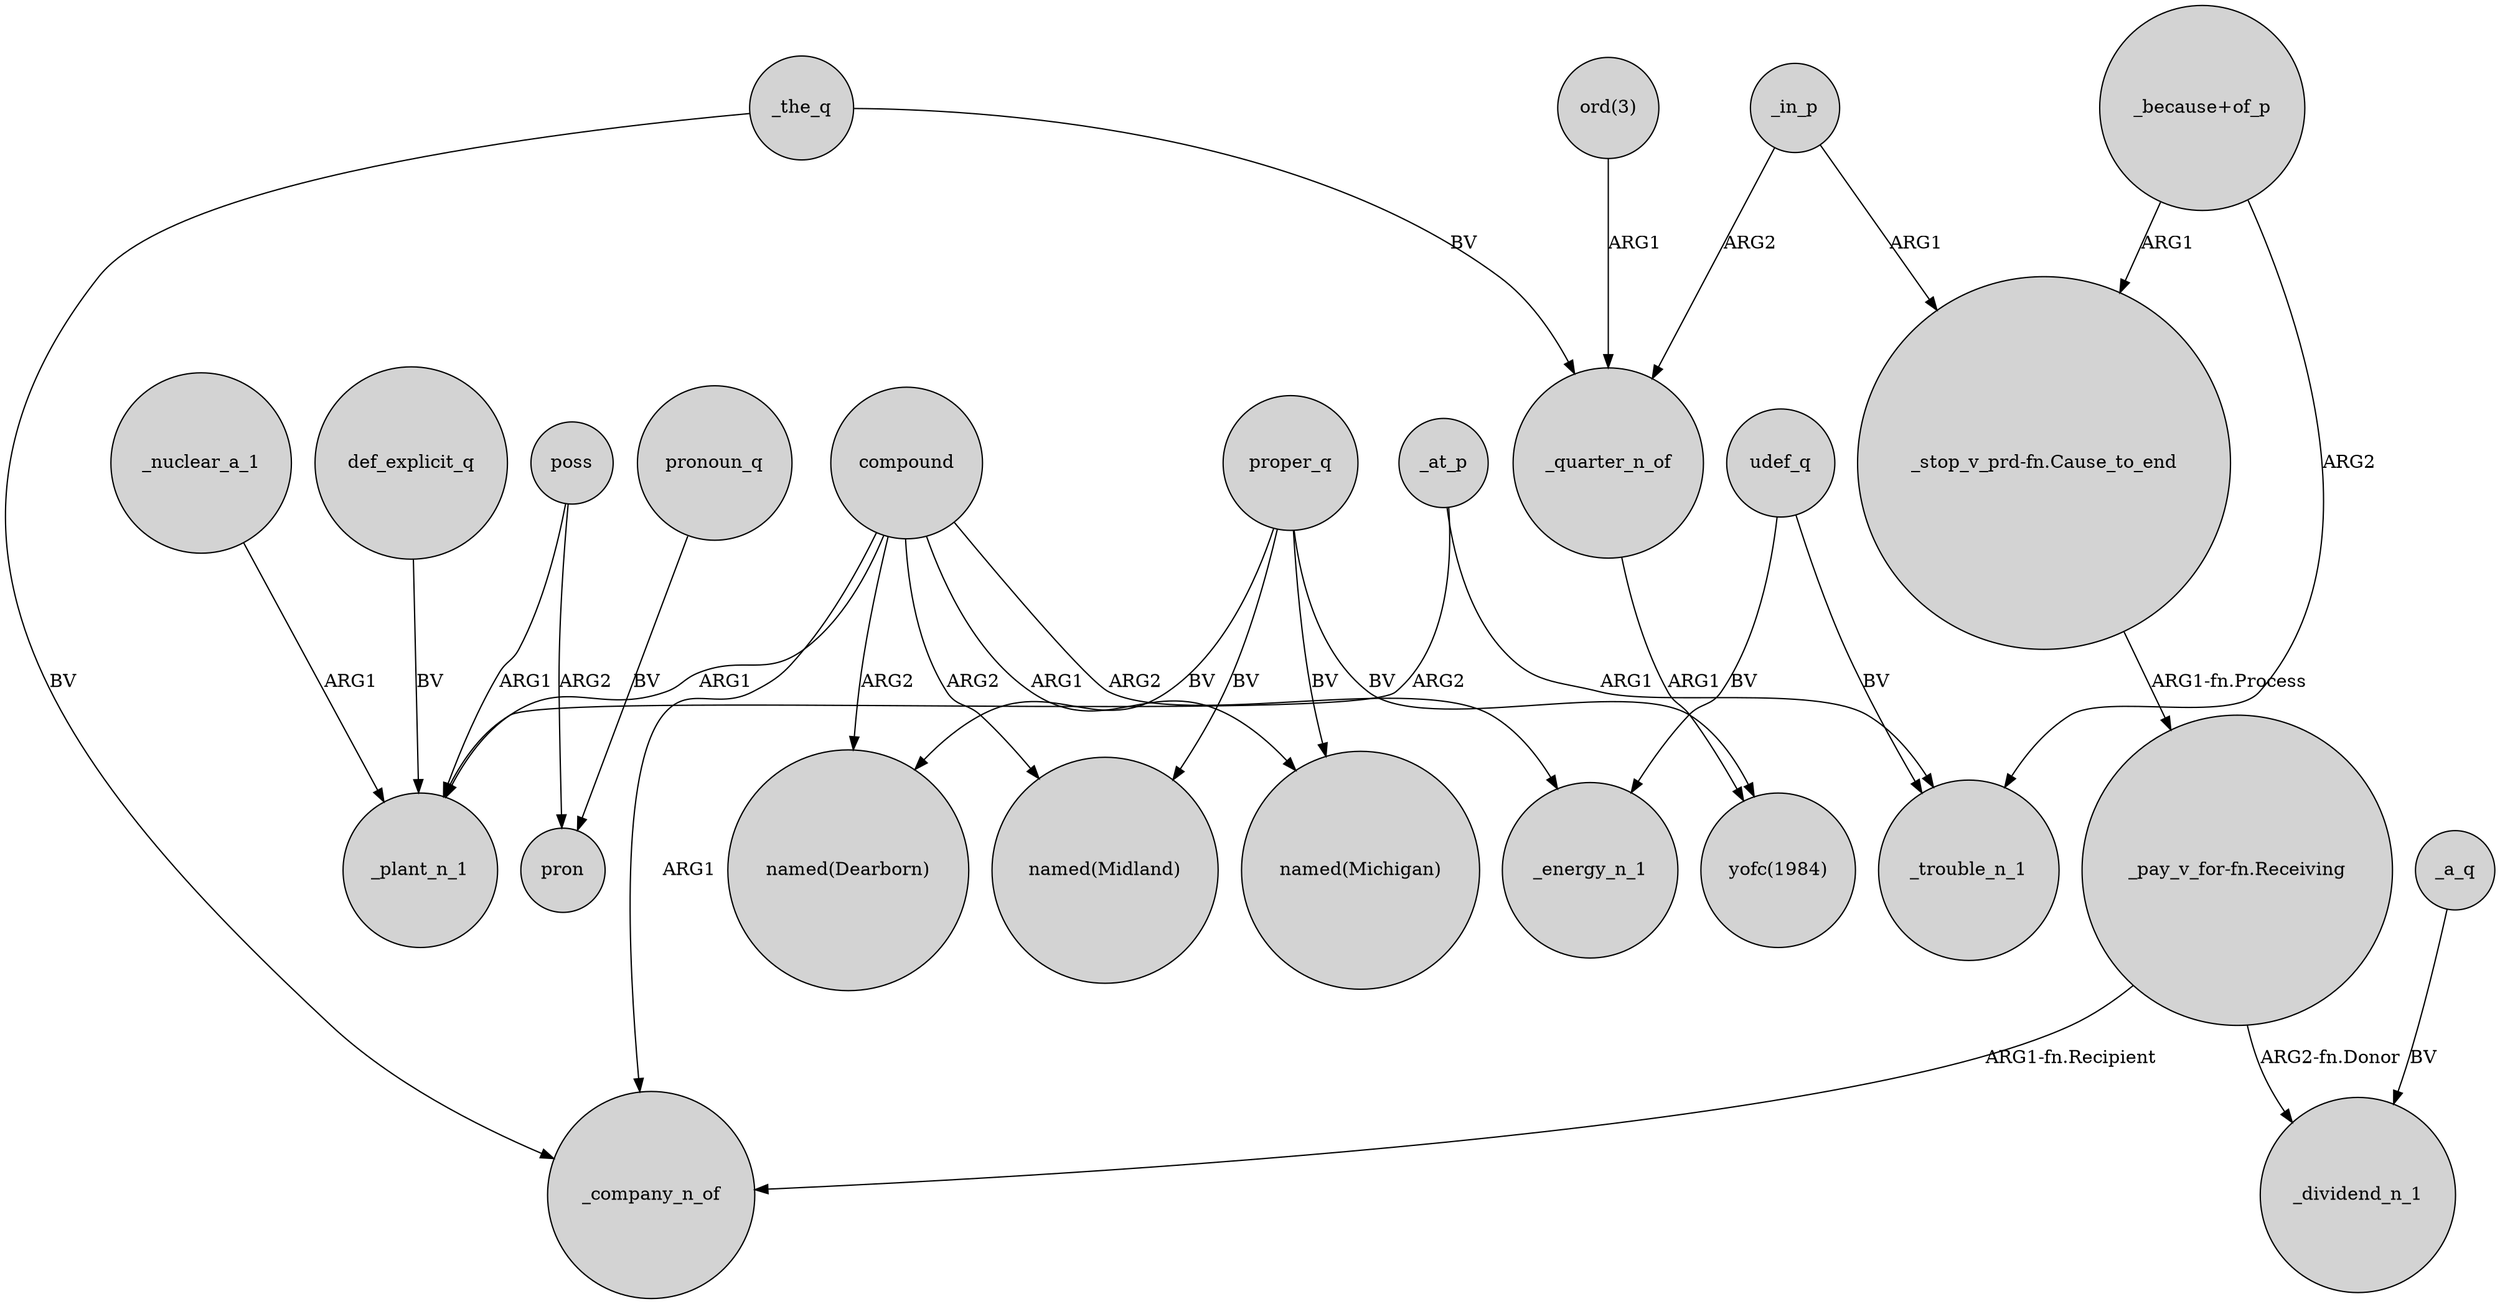 digraph {
	node [shape=circle style=filled]
	poss -> _plant_n_1 [label=ARG1]
	proper_q -> "named(Michigan)" [label=BV]
	"_because+of_p" -> "_stop_v_prd-fn.Cause_to_end" [label=ARG1]
	proper_q -> "named(Midland)" [label=BV]
	compound -> "named(Michigan)" [label=ARG1]
	compound -> "named(Dearborn)" [label=ARG2]
	"ord(3)" -> _quarter_n_of [label=ARG1]
	compound -> _company_n_of [label=ARG1]
	_the_q -> _quarter_n_of [label=BV]
	_a_q -> _dividend_n_1 [label=BV]
	_at_p -> _plant_n_1 [label=ARG2]
	_nuclear_a_1 -> _plant_n_1 [label=ARG1]
	"_pay_v_for-fn.Receiving" -> _company_n_of [label="ARG1-fn.Recipient"]
	def_explicit_q -> _plant_n_1 [label=BV]
	pronoun_q -> pron [label=BV]
	poss -> pron [label=ARG2]
	udef_q -> _energy_n_1 [label=BV]
	udef_q -> _trouble_n_1 [label=BV]
	_in_p -> "_stop_v_prd-fn.Cause_to_end" [label=ARG1]
	_at_p -> _trouble_n_1 [label=ARG1]
	proper_q -> "named(Dearborn)" [label=BV]
	_quarter_n_of -> "yofc(1984)" [label=ARG1]
	compound -> _plant_n_1 [label=ARG1]
	"_pay_v_for-fn.Receiving" -> _dividend_n_1 [label="ARG2-fn.Donor"]
	compound -> "named(Midland)" [label=ARG2]
	"_because+of_p" -> _trouble_n_1 [label=ARG2]
	_in_p -> _quarter_n_of [label=ARG2]
	compound -> _energy_n_1 [label=ARG2]
	"_stop_v_prd-fn.Cause_to_end" -> "_pay_v_for-fn.Receiving" [label="ARG1-fn.Process"]
	_the_q -> _company_n_of [label=BV]
	proper_q -> "yofc(1984)" [label=BV]
}
